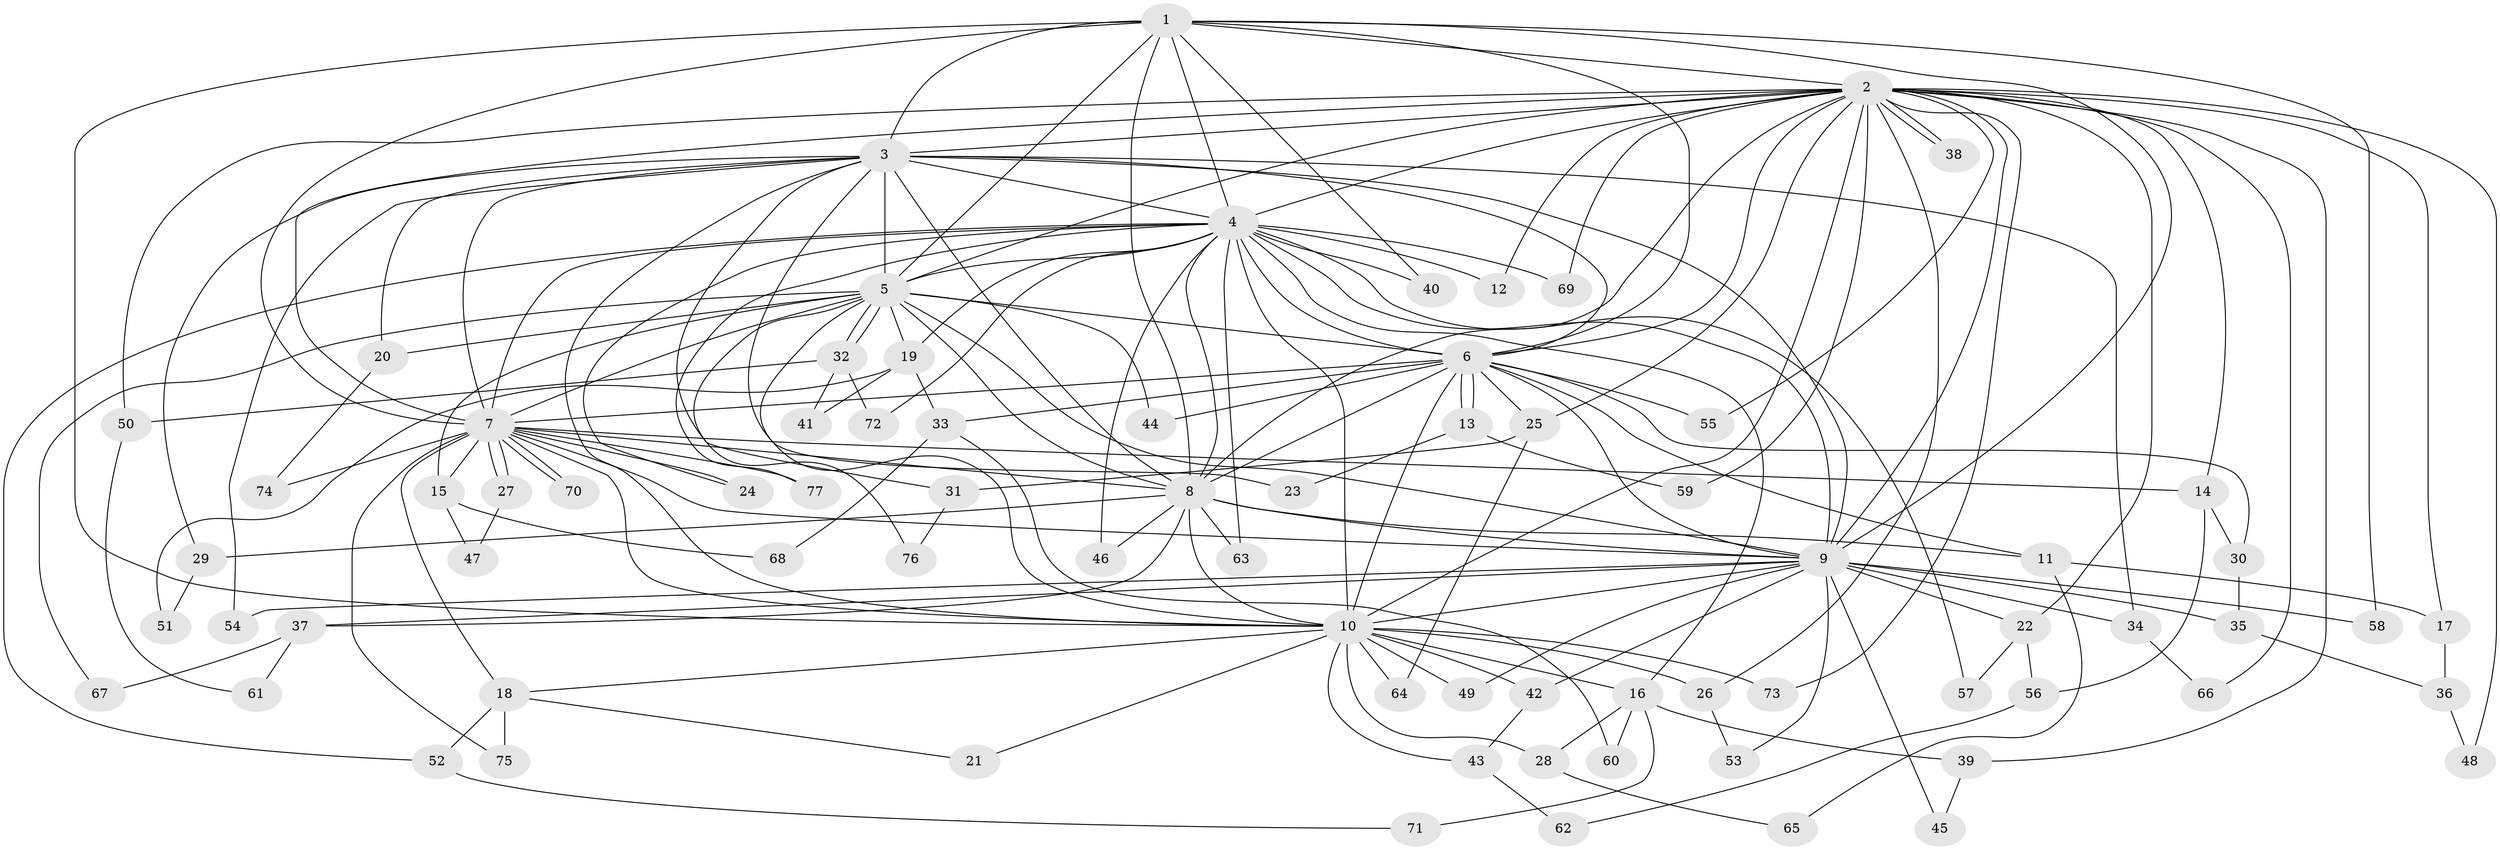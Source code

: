 // Generated by graph-tools (version 1.1) at 2025/45/03/09/25 04:45:55]
// undirected, 77 vertices, 179 edges
graph export_dot {
graph [start="1"]
  node [color=gray90,style=filled];
  1;
  2;
  3;
  4;
  5;
  6;
  7;
  8;
  9;
  10;
  11;
  12;
  13;
  14;
  15;
  16;
  17;
  18;
  19;
  20;
  21;
  22;
  23;
  24;
  25;
  26;
  27;
  28;
  29;
  30;
  31;
  32;
  33;
  34;
  35;
  36;
  37;
  38;
  39;
  40;
  41;
  42;
  43;
  44;
  45;
  46;
  47;
  48;
  49;
  50;
  51;
  52;
  53;
  54;
  55;
  56;
  57;
  58;
  59;
  60;
  61;
  62;
  63;
  64;
  65;
  66;
  67;
  68;
  69;
  70;
  71;
  72;
  73;
  74;
  75;
  76;
  77;
  1 -- 2;
  1 -- 3;
  1 -- 4;
  1 -- 5;
  1 -- 6;
  1 -- 7;
  1 -- 8;
  1 -- 9;
  1 -- 10;
  1 -- 40;
  1 -- 58;
  2 -- 3;
  2 -- 4;
  2 -- 5;
  2 -- 6;
  2 -- 7;
  2 -- 8;
  2 -- 9;
  2 -- 10;
  2 -- 12;
  2 -- 14;
  2 -- 17;
  2 -- 22;
  2 -- 25;
  2 -- 26;
  2 -- 38;
  2 -- 38;
  2 -- 39;
  2 -- 48;
  2 -- 50;
  2 -- 55;
  2 -- 59;
  2 -- 66;
  2 -- 69;
  2 -- 73;
  3 -- 4;
  3 -- 5;
  3 -- 6;
  3 -- 7;
  3 -- 8;
  3 -- 9;
  3 -- 10;
  3 -- 20;
  3 -- 23;
  3 -- 29;
  3 -- 31;
  3 -- 34;
  3 -- 54;
  4 -- 5;
  4 -- 6;
  4 -- 7;
  4 -- 8;
  4 -- 9;
  4 -- 10;
  4 -- 12;
  4 -- 16;
  4 -- 19;
  4 -- 24;
  4 -- 40;
  4 -- 46;
  4 -- 52;
  4 -- 57;
  4 -- 63;
  4 -- 69;
  4 -- 72;
  4 -- 77;
  5 -- 6;
  5 -- 7;
  5 -- 8;
  5 -- 9;
  5 -- 10;
  5 -- 15;
  5 -- 19;
  5 -- 20;
  5 -- 32;
  5 -- 32;
  5 -- 44;
  5 -- 67;
  5 -- 76;
  6 -- 7;
  6 -- 8;
  6 -- 9;
  6 -- 10;
  6 -- 11;
  6 -- 13;
  6 -- 13;
  6 -- 25;
  6 -- 30;
  6 -- 33;
  6 -- 44;
  6 -- 55;
  7 -- 8;
  7 -- 9;
  7 -- 10;
  7 -- 14;
  7 -- 15;
  7 -- 18;
  7 -- 24;
  7 -- 27;
  7 -- 27;
  7 -- 70;
  7 -- 70;
  7 -- 74;
  7 -- 75;
  7 -- 77;
  8 -- 9;
  8 -- 10;
  8 -- 11;
  8 -- 29;
  8 -- 37;
  8 -- 46;
  8 -- 63;
  9 -- 10;
  9 -- 22;
  9 -- 34;
  9 -- 35;
  9 -- 37;
  9 -- 42;
  9 -- 45;
  9 -- 49;
  9 -- 53;
  9 -- 54;
  9 -- 58;
  10 -- 16;
  10 -- 18;
  10 -- 21;
  10 -- 26;
  10 -- 28;
  10 -- 42;
  10 -- 43;
  10 -- 49;
  10 -- 64;
  10 -- 73;
  11 -- 17;
  11 -- 65;
  13 -- 23;
  13 -- 59;
  14 -- 30;
  14 -- 56;
  15 -- 47;
  15 -- 68;
  16 -- 28;
  16 -- 39;
  16 -- 60;
  16 -- 71;
  17 -- 36;
  18 -- 21;
  18 -- 52;
  18 -- 75;
  19 -- 33;
  19 -- 41;
  19 -- 51;
  20 -- 74;
  22 -- 56;
  22 -- 57;
  25 -- 31;
  25 -- 64;
  26 -- 53;
  27 -- 47;
  28 -- 65;
  29 -- 51;
  30 -- 35;
  31 -- 76;
  32 -- 41;
  32 -- 50;
  32 -- 72;
  33 -- 60;
  33 -- 68;
  34 -- 66;
  35 -- 36;
  36 -- 48;
  37 -- 61;
  37 -- 67;
  39 -- 45;
  42 -- 43;
  43 -- 62;
  50 -- 61;
  52 -- 71;
  56 -- 62;
}
